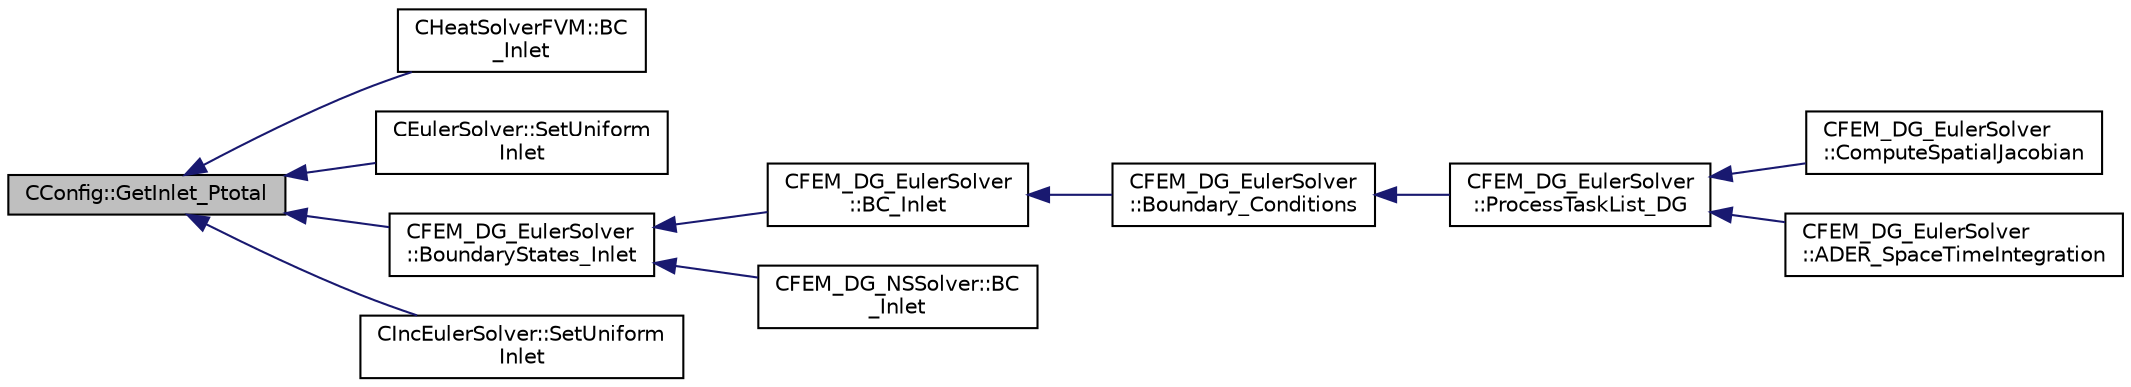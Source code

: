 digraph "CConfig::GetInlet_Ptotal"
{
  edge [fontname="Helvetica",fontsize="10",labelfontname="Helvetica",labelfontsize="10"];
  node [fontname="Helvetica",fontsize="10",shape=record];
  rankdir="LR";
  Node4286 [label="CConfig::GetInlet_Ptotal",height=0.2,width=0.4,color="black", fillcolor="grey75", style="filled", fontcolor="black"];
  Node4286 -> Node4287 [dir="back",color="midnightblue",fontsize="10",style="solid",fontname="Helvetica"];
  Node4287 [label="CHeatSolverFVM::BC\l_Inlet",height=0.2,width=0.4,color="black", fillcolor="white", style="filled",URL="$class_c_heat_solver_f_v_m.html#a3b0b87693870e1b9cf5a16aa644aae8d",tooltip="Impose the inlet boundary condition. "];
  Node4286 -> Node4288 [dir="back",color="midnightblue",fontsize="10",style="solid",fontname="Helvetica"];
  Node4288 [label="CEulerSolver::SetUniform\lInlet",height=0.2,width=0.4,color="black", fillcolor="white", style="filled",URL="$class_c_euler_solver.html#a4cad878e307c4d62adb7fc96d4f4c1de",tooltip="Set a uniform inlet profile. "];
  Node4286 -> Node4289 [dir="back",color="midnightblue",fontsize="10",style="solid",fontname="Helvetica"];
  Node4289 [label="CFEM_DG_EulerSolver\l::BoundaryStates_Inlet",height=0.2,width=0.4,color="black", fillcolor="white", style="filled",URL="$class_c_f_e_m___d_g___euler_solver.html#af993f01423bbb8e24b8c2bb565bf55eb",tooltip="Function, which computes the boundary states in the integration points of the boundary face by applyi..."];
  Node4289 -> Node4290 [dir="back",color="midnightblue",fontsize="10",style="solid",fontname="Helvetica"];
  Node4290 [label="CFEM_DG_EulerSolver\l::BC_Inlet",height=0.2,width=0.4,color="black", fillcolor="white", style="filled",URL="$class_c_f_e_m___d_g___euler_solver.html#ade8441a575543603f4e4218fb52e33a2",tooltip="Impose the subsonic inlet boundary condition. It is a virtual function, because for Navier-Stokes it ..."];
  Node4290 -> Node4291 [dir="back",color="midnightblue",fontsize="10",style="solid",fontname="Helvetica"];
  Node4291 [label="CFEM_DG_EulerSolver\l::Boundary_Conditions",height=0.2,width=0.4,color="black", fillcolor="white", style="filled",URL="$class_c_f_e_m___d_g___euler_solver.html#ae37f8eba6d7793bc4edb5de6e26f992d",tooltip="Function, which computes the spatial residual for the DG discretization. "];
  Node4291 -> Node4292 [dir="back",color="midnightblue",fontsize="10",style="solid",fontname="Helvetica"];
  Node4292 [label="CFEM_DG_EulerSolver\l::ProcessTaskList_DG",height=0.2,width=0.4,color="black", fillcolor="white", style="filled",URL="$class_c_f_e_m___d_g___euler_solver.html#a651cad1a94f2024c75a1a8be347e3375",tooltip="Function, which processes the list of tasks to be executed by the DG solver. "];
  Node4292 -> Node4293 [dir="back",color="midnightblue",fontsize="10",style="solid",fontname="Helvetica"];
  Node4293 [label="CFEM_DG_EulerSolver\l::ComputeSpatialJacobian",height=0.2,width=0.4,color="black", fillcolor="white", style="filled",URL="$class_c_f_e_m___d_g___euler_solver.html#ac59d8dae95e3c3cc3ab3feaeb9be4b22",tooltip="Function, which controls the computation of the spatial Jacobian. "];
  Node4292 -> Node4294 [dir="back",color="midnightblue",fontsize="10",style="solid",fontname="Helvetica"];
  Node4294 [label="CFEM_DG_EulerSolver\l::ADER_SpaceTimeIntegration",height=0.2,width=0.4,color="black", fillcolor="white", style="filled",URL="$class_c_f_e_m___d_g___euler_solver.html#a7f0da04d44069701db2228210b91c59e",tooltip="Function, to carry out the space time integration for ADER with time accurate local time stepping..."];
  Node4289 -> Node4295 [dir="back",color="midnightblue",fontsize="10",style="solid",fontname="Helvetica"];
  Node4295 [label="CFEM_DG_NSSolver::BC\l_Inlet",height=0.2,width=0.4,color="black", fillcolor="white", style="filled",URL="$class_c_f_e_m___d_g___n_s_solver.html#a2865905d6ed26dcd2d2d850db9366d05",tooltip="Impose the subsonic inlet boundary condition. "];
  Node4286 -> Node4296 [dir="back",color="midnightblue",fontsize="10",style="solid",fontname="Helvetica"];
  Node4296 [label="CIncEulerSolver::SetUniform\lInlet",height=0.2,width=0.4,color="black", fillcolor="white", style="filled",URL="$class_c_inc_euler_solver.html#a0332a68b57b75ed9449b5ee5faae4d13",tooltip="Set a uniform inlet profile. "];
}
